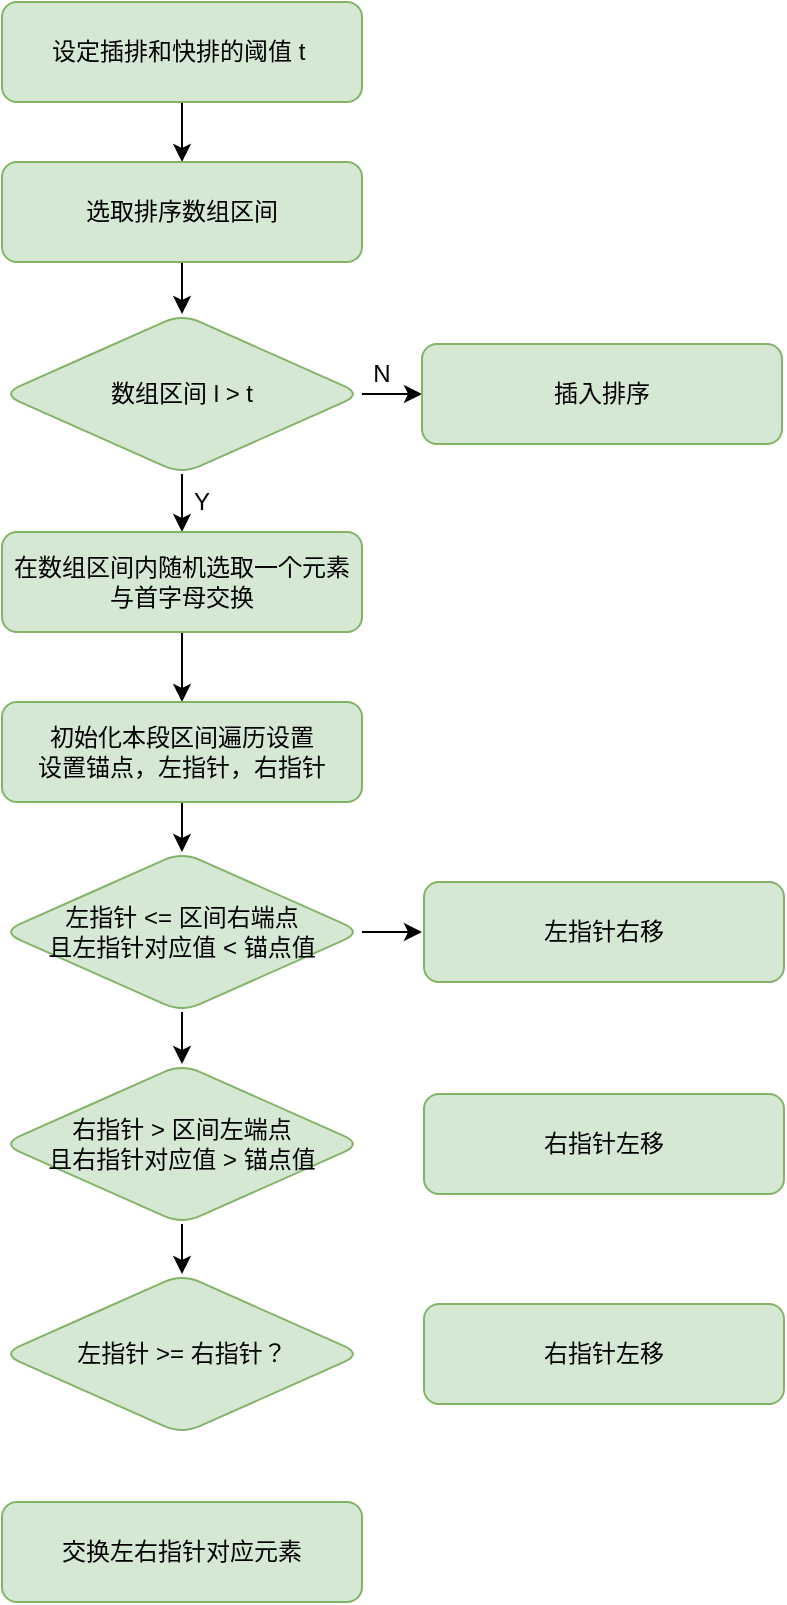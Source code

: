 <mxfile version="17.4.6" type="github">
  <diagram id="iuzk0UsQVcLq_jNyBRRj" name="第 1 页">
    <mxGraphModel dx="447" dy="249" grid="1" gridSize="10" guides="1" tooltips="1" connect="1" arrows="1" fold="1" page="1" pageScale="1" pageWidth="827" pageHeight="1169" math="0" shadow="0">
      <root>
        <mxCell id="0" />
        <mxCell id="1" parent="0" />
        <mxCell id="ARuWubajIznbRIlnUUip-6" style="edgeStyle=orthogonalEdgeStyle;rounded=0;orthogonalLoop=1;jettySize=auto;html=1;exitX=0.5;exitY=1;exitDx=0;exitDy=0;entryX=0.5;entryY=0;entryDx=0;entryDy=0;" edge="1" parent="1" source="ARuWubajIznbRIlnUUip-1" target="ARuWubajIznbRIlnUUip-2">
          <mxGeometry relative="1" as="geometry" />
        </mxCell>
        <mxCell id="ARuWubajIznbRIlnUUip-1" value="设定插排和快排的阈值 t&amp;nbsp;" style="rounded=1;whiteSpace=wrap;html=1;fillColor=#d5e8d4;strokeColor=#82b366;" vertex="1" parent="1">
          <mxGeometry x="170" y="160" width="180" height="50" as="geometry" />
        </mxCell>
        <mxCell id="ARuWubajIznbRIlnUUip-7" style="edgeStyle=orthogonalEdgeStyle;rounded=0;orthogonalLoop=1;jettySize=auto;html=1;exitX=0.5;exitY=1;exitDx=0;exitDy=0;entryX=0.5;entryY=0;entryDx=0;entryDy=0;" edge="1" parent="1" source="ARuWubajIznbRIlnUUip-2" target="ARuWubajIznbRIlnUUip-3">
          <mxGeometry relative="1" as="geometry" />
        </mxCell>
        <mxCell id="ARuWubajIznbRIlnUUip-2" value="选取排序数组区间" style="rounded=1;whiteSpace=wrap;html=1;fillColor=#d5e8d4;strokeColor=#82b366;" vertex="1" parent="1">
          <mxGeometry x="170" y="240" width="180" height="50" as="geometry" />
        </mxCell>
        <mxCell id="ARuWubajIznbRIlnUUip-8" style="edgeStyle=orthogonalEdgeStyle;rounded=0;orthogonalLoop=1;jettySize=auto;html=1;exitX=0.5;exitY=1;exitDx=0;exitDy=0;entryX=0.5;entryY=0;entryDx=0;entryDy=0;" edge="1" parent="1" source="ARuWubajIznbRIlnUUip-3" target="ARuWubajIznbRIlnUUip-4">
          <mxGeometry relative="1" as="geometry" />
        </mxCell>
        <mxCell id="ARuWubajIznbRIlnUUip-10" style="edgeStyle=orthogonalEdgeStyle;rounded=0;orthogonalLoop=1;jettySize=auto;html=1;exitX=1;exitY=0.5;exitDx=0;exitDy=0;entryX=0;entryY=0.5;entryDx=0;entryDy=0;" edge="1" parent="1" source="ARuWubajIznbRIlnUUip-3" target="ARuWubajIznbRIlnUUip-5">
          <mxGeometry relative="1" as="geometry" />
        </mxCell>
        <mxCell id="ARuWubajIznbRIlnUUip-3" value="数组区间 l &amp;gt; t" style="rhombus;whiteSpace=wrap;html=1;fillColor=#d5e8d4;strokeColor=#82b366;rounded=1;" vertex="1" parent="1">
          <mxGeometry x="170" y="316" width="180" height="80" as="geometry" />
        </mxCell>
        <mxCell id="ARuWubajIznbRIlnUUip-20" style="edgeStyle=orthogonalEdgeStyle;rounded=0;orthogonalLoop=1;jettySize=auto;html=1;exitX=0.5;exitY=1;exitDx=0;exitDy=0;entryX=0.5;entryY=0;entryDx=0;entryDy=0;" edge="1" parent="1" source="ARuWubajIznbRIlnUUip-4" target="ARuWubajIznbRIlnUUip-13">
          <mxGeometry relative="1" as="geometry" />
        </mxCell>
        <mxCell id="ARuWubajIznbRIlnUUip-4" value="在数组区间内随机选取一个元素&lt;br&gt;与首字母交换" style="rounded=1;whiteSpace=wrap;html=1;fillColor=#d5e8d4;strokeColor=#82b366;" vertex="1" parent="1">
          <mxGeometry x="170" y="425" width="180" height="50" as="geometry" />
        </mxCell>
        <mxCell id="ARuWubajIznbRIlnUUip-5" value="插入排序" style="rounded=1;whiteSpace=wrap;html=1;fillColor=#d5e8d4;strokeColor=#82b366;" vertex="1" parent="1">
          <mxGeometry x="380" y="331" width="180" height="50" as="geometry" />
        </mxCell>
        <mxCell id="ARuWubajIznbRIlnUUip-11" value="Y" style="text;html=1;strokeColor=none;fillColor=none;align=center;verticalAlign=middle;whiteSpace=wrap;rounded=0;" vertex="1" parent="1">
          <mxGeometry x="240" y="395" width="60" height="30" as="geometry" />
        </mxCell>
        <mxCell id="ARuWubajIznbRIlnUUip-12" value="N" style="text;html=1;strokeColor=none;fillColor=none;align=center;verticalAlign=middle;whiteSpace=wrap;rounded=0;" vertex="1" parent="1">
          <mxGeometry x="330" y="331" width="60" height="30" as="geometry" />
        </mxCell>
        <mxCell id="ARuWubajIznbRIlnUUip-21" style="edgeStyle=orthogonalEdgeStyle;rounded=0;orthogonalLoop=1;jettySize=auto;html=1;exitX=0.5;exitY=1;exitDx=0;exitDy=0;entryX=0.5;entryY=0;entryDx=0;entryDy=0;" edge="1" parent="1" source="ARuWubajIznbRIlnUUip-13" target="ARuWubajIznbRIlnUUip-16">
          <mxGeometry relative="1" as="geometry" />
        </mxCell>
        <mxCell id="ARuWubajIznbRIlnUUip-13" value="初始化本段区间遍历设置&lt;br&gt;设置锚点，左指针，右指针" style="rounded=1;whiteSpace=wrap;html=1;fillColor=#d5e8d4;strokeColor=#82b366;" vertex="1" parent="1">
          <mxGeometry x="170" y="510" width="180" height="50" as="geometry" />
        </mxCell>
        <mxCell id="ARuWubajIznbRIlnUUip-22" style="edgeStyle=orthogonalEdgeStyle;rounded=0;orthogonalLoop=1;jettySize=auto;html=1;exitX=1;exitY=0.5;exitDx=0;exitDy=0;" edge="1" parent="1" source="ARuWubajIznbRIlnUUip-16">
          <mxGeometry relative="1" as="geometry">
            <mxPoint x="380" y="625.333" as="targetPoint" />
          </mxGeometry>
        </mxCell>
        <mxCell id="ARuWubajIznbRIlnUUip-23" style="edgeStyle=orthogonalEdgeStyle;rounded=0;orthogonalLoop=1;jettySize=auto;html=1;exitX=0.5;exitY=1;exitDx=0;exitDy=0;entryX=0.5;entryY=0;entryDx=0;entryDy=0;" edge="1" parent="1" source="ARuWubajIznbRIlnUUip-16" target="ARuWubajIznbRIlnUUip-18">
          <mxGeometry relative="1" as="geometry" />
        </mxCell>
        <mxCell id="ARuWubajIznbRIlnUUip-16" value="左指针 &amp;lt;= 区间右端点&lt;br&gt;且左指针对应值 &amp;lt; 锚点值" style="rhombus;whiteSpace=wrap;html=1;fillColor=#d5e8d4;strokeColor=#82b366;rounded=1;" vertex="1" parent="1">
          <mxGeometry x="170" y="585" width="180" height="80" as="geometry" />
        </mxCell>
        <mxCell id="ARuWubajIznbRIlnUUip-17" value="左指针右移" style="rounded=1;whiteSpace=wrap;html=1;fillColor=#d5e8d4;strokeColor=#82b366;" vertex="1" parent="1">
          <mxGeometry x="381" y="600" width="180" height="50" as="geometry" />
        </mxCell>
        <mxCell id="ARuWubajIznbRIlnUUip-25" style="edgeStyle=orthogonalEdgeStyle;rounded=0;orthogonalLoop=1;jettySize=auto;html=1;exitX=0.5;exitY=1;exitDx=0;exitDy=0;entryX=0.5;entryY=0;entryDx=0;entryDy=0;" edge="1" parent="1" source="ARuWubajIznbRIlnUUip-18" target="ARuWubajIznbRIlnUUip-24">
          <mxGeometry relative="1" as="geometry" />
        </mxCell>
        <mxCell id="ARuWubajIznbRIlnUUip-18" value="右指针 &amp;gt; 区间左端点&lt;br&gt;且右指针对应值 &amp;gt; 锚点值" style="rhombus;whiteSpace=wrap;html=1;fillColor=#d5e8d4;strokeColor=#82b366;rounded=1;" vertex="1" parent="1">
          <mxGeometry x="170" y="691" width="180" height="80" as="geometry" />
        </mxCell>
        <mxCell id="ARuWubajIznbRIlnUUip-19" value="右指针左移" style="rounded=1;whiteSpace=wrap;html=1;fillColor=#d5e8d4;strokeColor=#82b366;" vertex="1" parent="1">
          <mxGeometry x="381" y="706" width="180" height="50" as="geometry" />
        </mxCell>
        <mxCell id="ARuWubajIznbRIlnUUip-24" value="左指针 &amp;gt;= 右指针？" style="rhombus;whiteSpace=wrap;html=1;fillColor=#d5e8d4;strokeColor=#82b366;rounded=1;" vertex="1" parent="1">
          <mxGeometry x="170" y="796" width="180" height="80" as="geometry" />
        </mxCell>
        <mxCell id="ARuWubajIznbRIlnUUip-26" value="右指针左移" style="rounded=1;whiteSpace=wrap;html=1;fillColor=#d5e8d4;strokeColor=#82b366;" vertex="1" parent="1">
          <mxGeometry x="381" y="811" width="180" height="50" as="geometry" />
        </mxCell>
        <mxCell id="ARuWubajIznbRIlnUUip-27" value="交换左右指针对应元素" style="rounded=1;whiteSpace=wrap;html=1;fillColor=#d5e8d4;strokeColor=#82b366;" vertex="1" parent="1">
          <mxGeometry x="170" y="910" width="180" height="50" as="geometry" />
        </mxCell>
      </root>
    </mxGraphModel>
  </diagram>
</mxfile>
